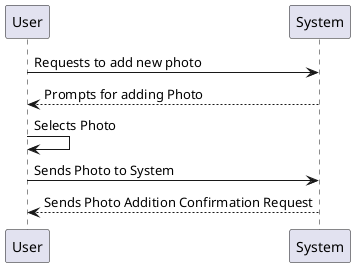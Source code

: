 @startuml
User -> System: Requests to add new photo
System --> User: Prompts for adding Photo

User -> User: Selects Photo
User -> System: Sends Photo to System
System --> User: Sends Photo Addition Confirmation Request
@enduml